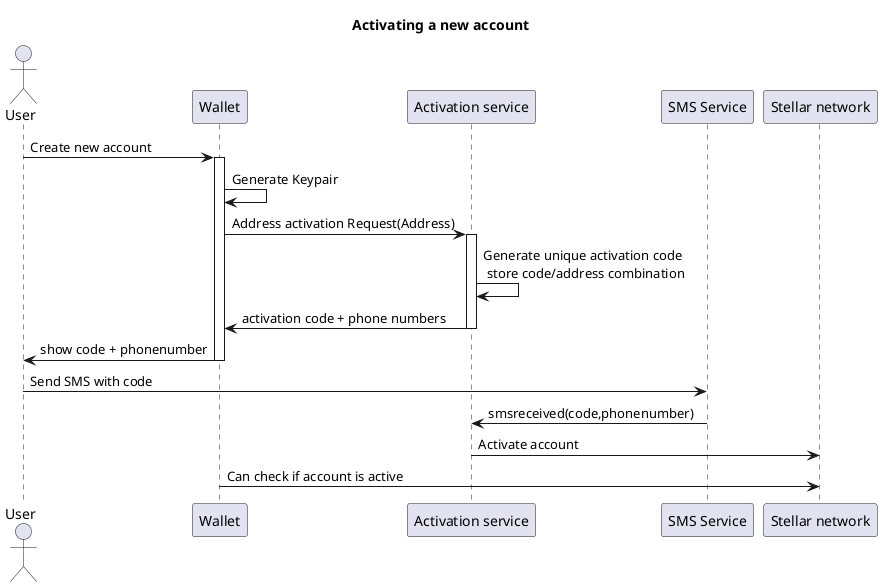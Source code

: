 @startuml newaccountactivation

title Activating a new account 

actor User
participant Wallet
participant "Activation service" as as
participant "SMS Service" as smss
participant "Stellar network" as sn

User-> Wallet: Create new account
activate Wallet
Wallet -> Wallet: Generate Keypair
Wallet-> as: Address activation Request(Address)
activate as
as-> as: Generate unique activation code \n store code/address combination
as->Wallet : activation code + phone numbers
deactivate as

Wallet->User : show code + phonenumber
deactivate Wallet
User ->smss: Send SMS with code
smss-> as: smsreceived(code,phonenumber)
as-> sn: Activate account
Wallet -> sn: Can check if account is active
@enduml